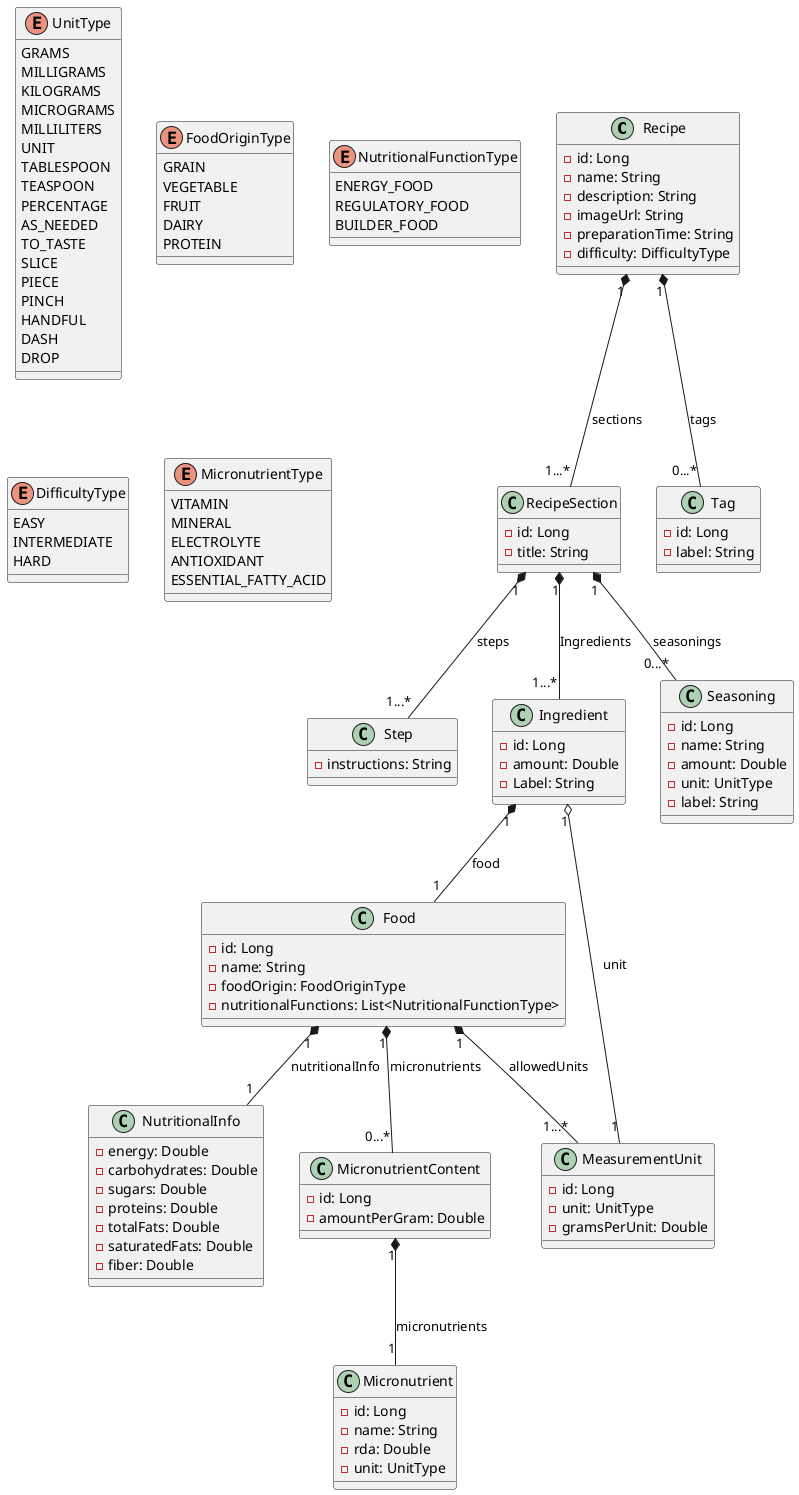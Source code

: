 @startuml

class Recipe {
    - id: Long
    - name: String
    - description: String
    - imageUrl: String
    - preparationTime: String
    - difficulty: DifficultyType
}
Recipe "1" *-- "1...*" RecipeSection : sections
Recipe "1" *-- "0...*" Tag : tags

class Tag {
    - id: Long
    - label: String
}

class RecipeSection {
    - id: Long
    - title: String
}
RecipeSection "1" *-- "1...*" Step : steps
RecipeSection "1" *-- "1...*" Ingredient : Ingredients
RecipeSection "1" *-- "0...*" Seasoning : seasonings

class Step {
    - instructions: String
}

class Ingredient {
    - id: Long
    - amount: Double
    - Label: String
}
Ingredient "1" *-- "1" Food : food
Ingredient "1" o-- "1" MeasurementUnit : unit

class Seasoning {
    - id: Long
    - name: String
    - amount: Double
    - unit: UnitType
    - label: String
}

class Food {
    - id: Long
    - name: String
    - foodOrigin: FoodOriginType
    - nutritionalFunctions: List<NutritionalFunctionType>
}
Food "1" *-- "1" NutritionalInfo : nutritionalInfo
Food "1" *-- "1...*" MeasurementUnit : allowedUnits
Food "1" *-- "0...*" MicronutrientContent : micronutrients

class NutritionalInfo {
    - energy: Double
    - carbohydrates: Double
    - sugars: Double
    - proteins: Double
    - totalFats: Double
    - saturatedFats: Double
    - fiber: Double
}

class MicronutrientContent {
    - id: Long
    - amountPerGram: Double
}
MicronutrientContent "1" *-- "1" Micronutrient : micronutrients

class Micronutrient {
    - id: Long
    - name: String
    ' recommendedDietaryAllowance
    - rda: Double
    - unit: UnitType
}

class MeasurementUnit {
    - id: Long
    - unit: UnitType
    - gramsPerUnit: Double
}

enum UnitType {
    GRAMS
    MILLIGRAMS
    KILOGRAMS
    MICROGRAMS
    MILLILITERS
    UNIT
    TABLESPOON
    TEASPOON
    PERCENTAGE
    AS_NEEDED
    TO_TASTE
    SLICE
    PIECE
    PINCH
    HANDFUL
    DASH
    DROP
}

enum FoodOriginType {
    GRAIN
    VEGETABLE
    FRUIT
    DAIRY
    PROTEIN
}

enum NutritionalFunctionType {
    ENERGY_FOOD
    REGULATORY_FOOD
    BUILDER_FOOD
}

enum DifficultyType {
    EASY
    INTERMEDIATE
    HARD
}

enum MicronutrientType {
    VITAMIN
    MINERAL
    ELECTROLYTE
    ANTIOXIDANT
    ESSENTIAL_FATTY_ACID
}

@enduml
